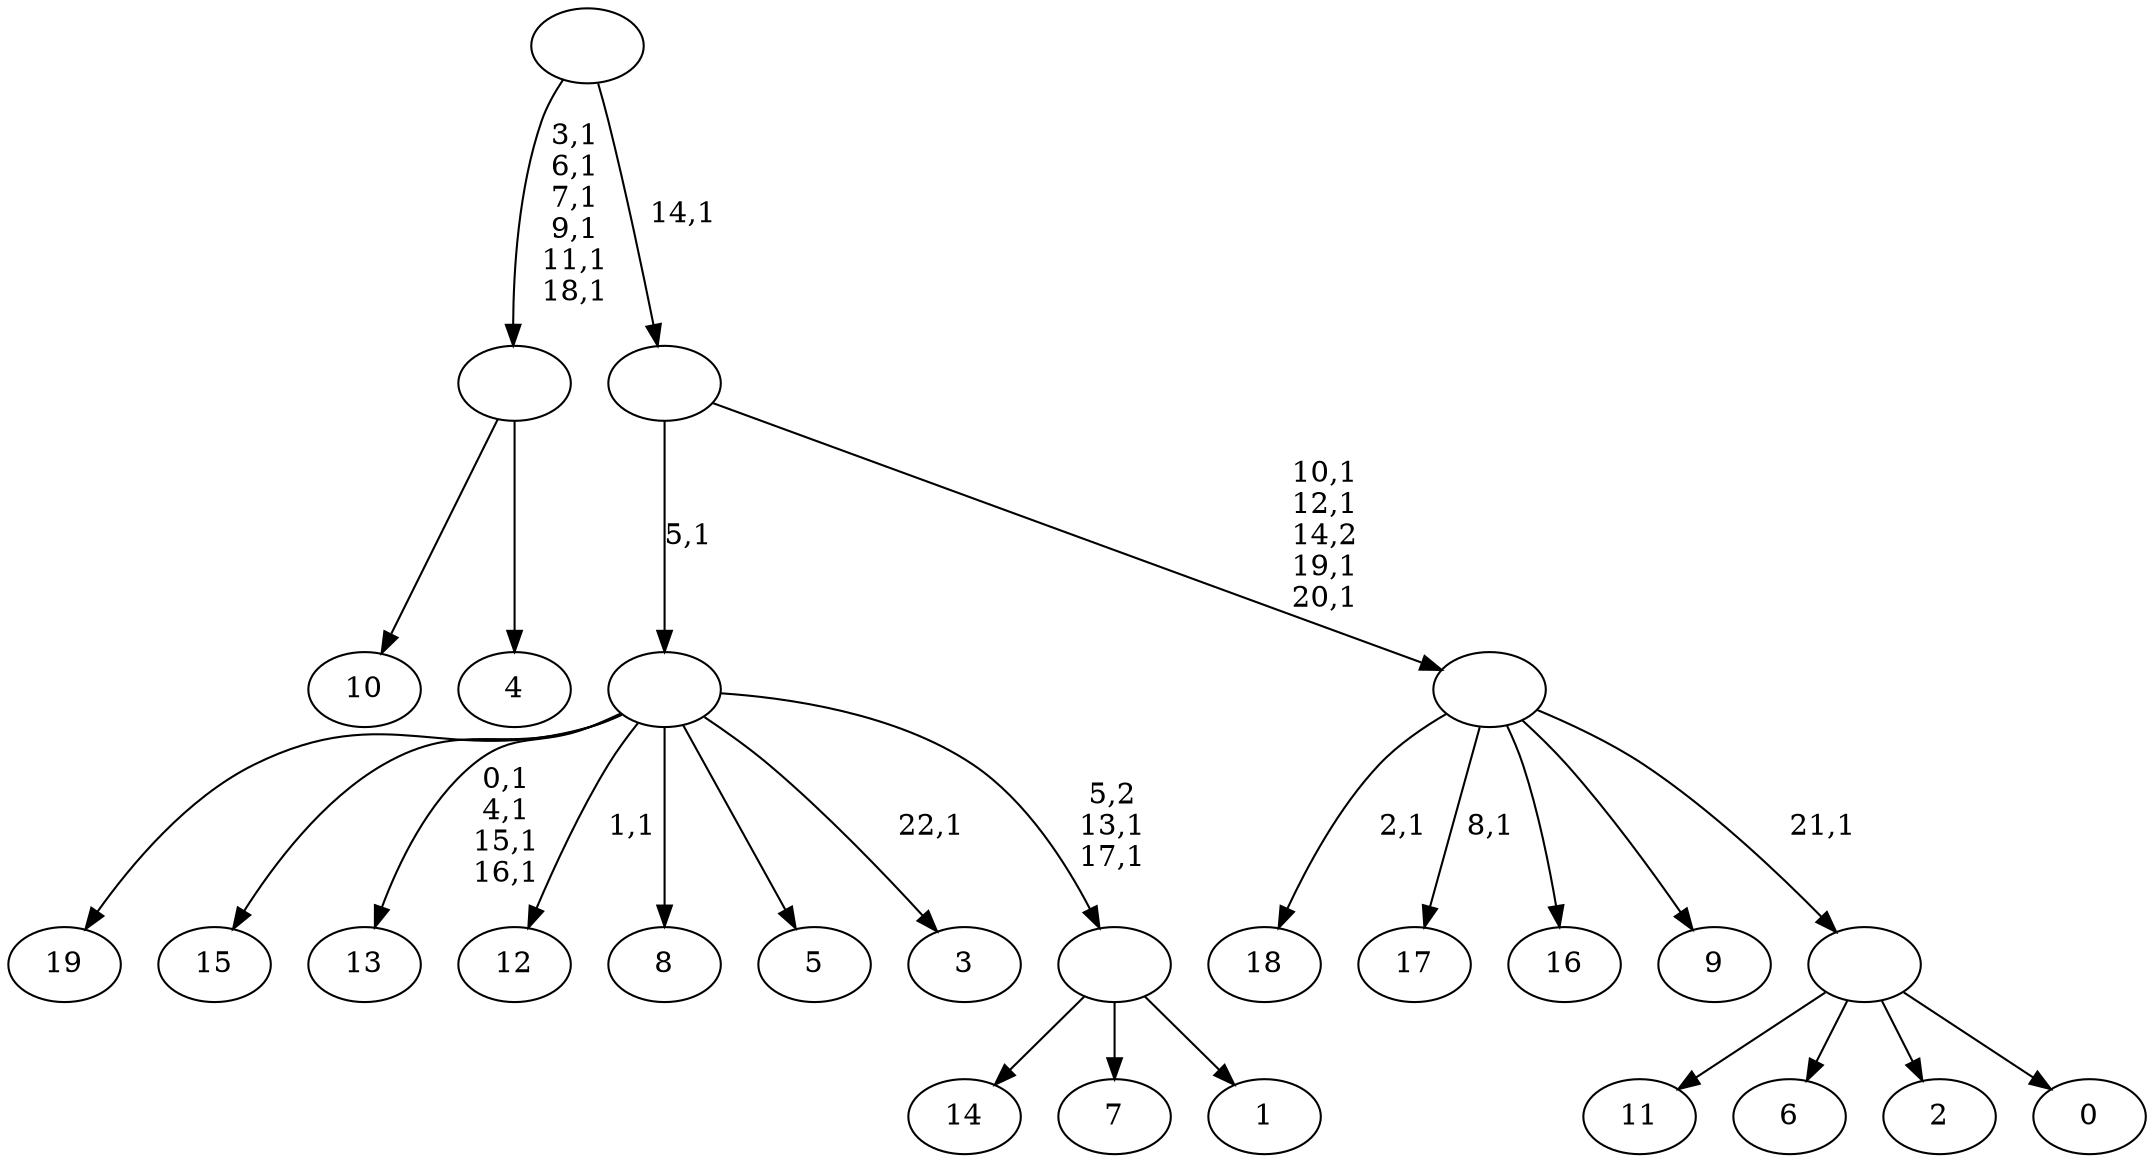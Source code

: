 digraph T {
	43 [label="19"]
	42 [label="18"]
	40 [label="17"]
	38 [label="16"]
	37 [label="15"]
	36 [label="14"]
	35 [label="13"]
	30 [label="12"]
	28 [label="11"]
	27 [label="10"]
	26 [label="9"]
	25 [label="8"]
	24 [label="7"]
	23 [label="6"]
	22 [label="5"]
	21 [label="4"]
	20 [label=""]
	14 [label="3"]
	12 [label="2"]
	11 [label="1"]
	10 [label=""]
	8 [label=""]
	7 [label="0"]
	6 [label=""]
	5 [label=""]
	1 [label=""]
	0 [label=""]
	20 -> 27 [label=""]
	20 -> 21 [label=""]
	10 -> 36 [label=""]
	10 -> 24 [label=""]
	10 -> 11 [label=""]
	8 -> 10 [label="5,2\n13,1\n17,1"]
	8 -> 14 [label="22,1"]
	8 -> 30 [label="1,1"]
	8 -> 35 [label="0,1\n4,1\n15,1\n16,1"]
	8 -> 43 [label=""]
	8 -> 37 [label=""]
	8 -> 25 [label=""]
	8 -> 22 [label=""]
	6 -> 28 [label=""]
	6 -> 23 [label=""]
	6 -> 12 [label=""]
	6 -> 7 [label=""]
	5 -> 40 [label="8,1"]
	5 -> 42 [label="2,1"]
	5 -> 38 [label=""]
	5 -> 26 [label=""]
	5 -> 6 [label="21,1"]
	1 -> 5 [label="10,1\n12,1\n14,2\n19,1\n20,1"]
	1 -> 8 [label="5,1"]
	0 -> 20 [label="3,1\n6,1\n7,1\n9,1\n11,1\n18,1"]
	0 -> 1 [label="14,1"]
}
